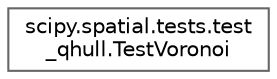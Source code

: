 digraph "Graphical Class Hierarchy"
{
 // LATEX_PDF_SIZE
  bgcolor="transparent";
  edge [fontname=Helvetica,fontsize=10,labelfontname=Helvetica,labelfontsize=10];
  node [fontname=Helvetica,fontsize=10,shape=box,height=0.2,width=0.4];
  rankdir="LR";
  Node0 [id="Node000000",label="scipy.spatial.tests.test\l_qhull.TestVoronoi",height=0.2,width=0.4,color="grey40", fillcolor="white", style="filled",URL="$de/ded/classscipy_1_1spatial_1_1tests_1_1test__qhull_1_1TestVoronoi.html",tooltip=" "];
}
